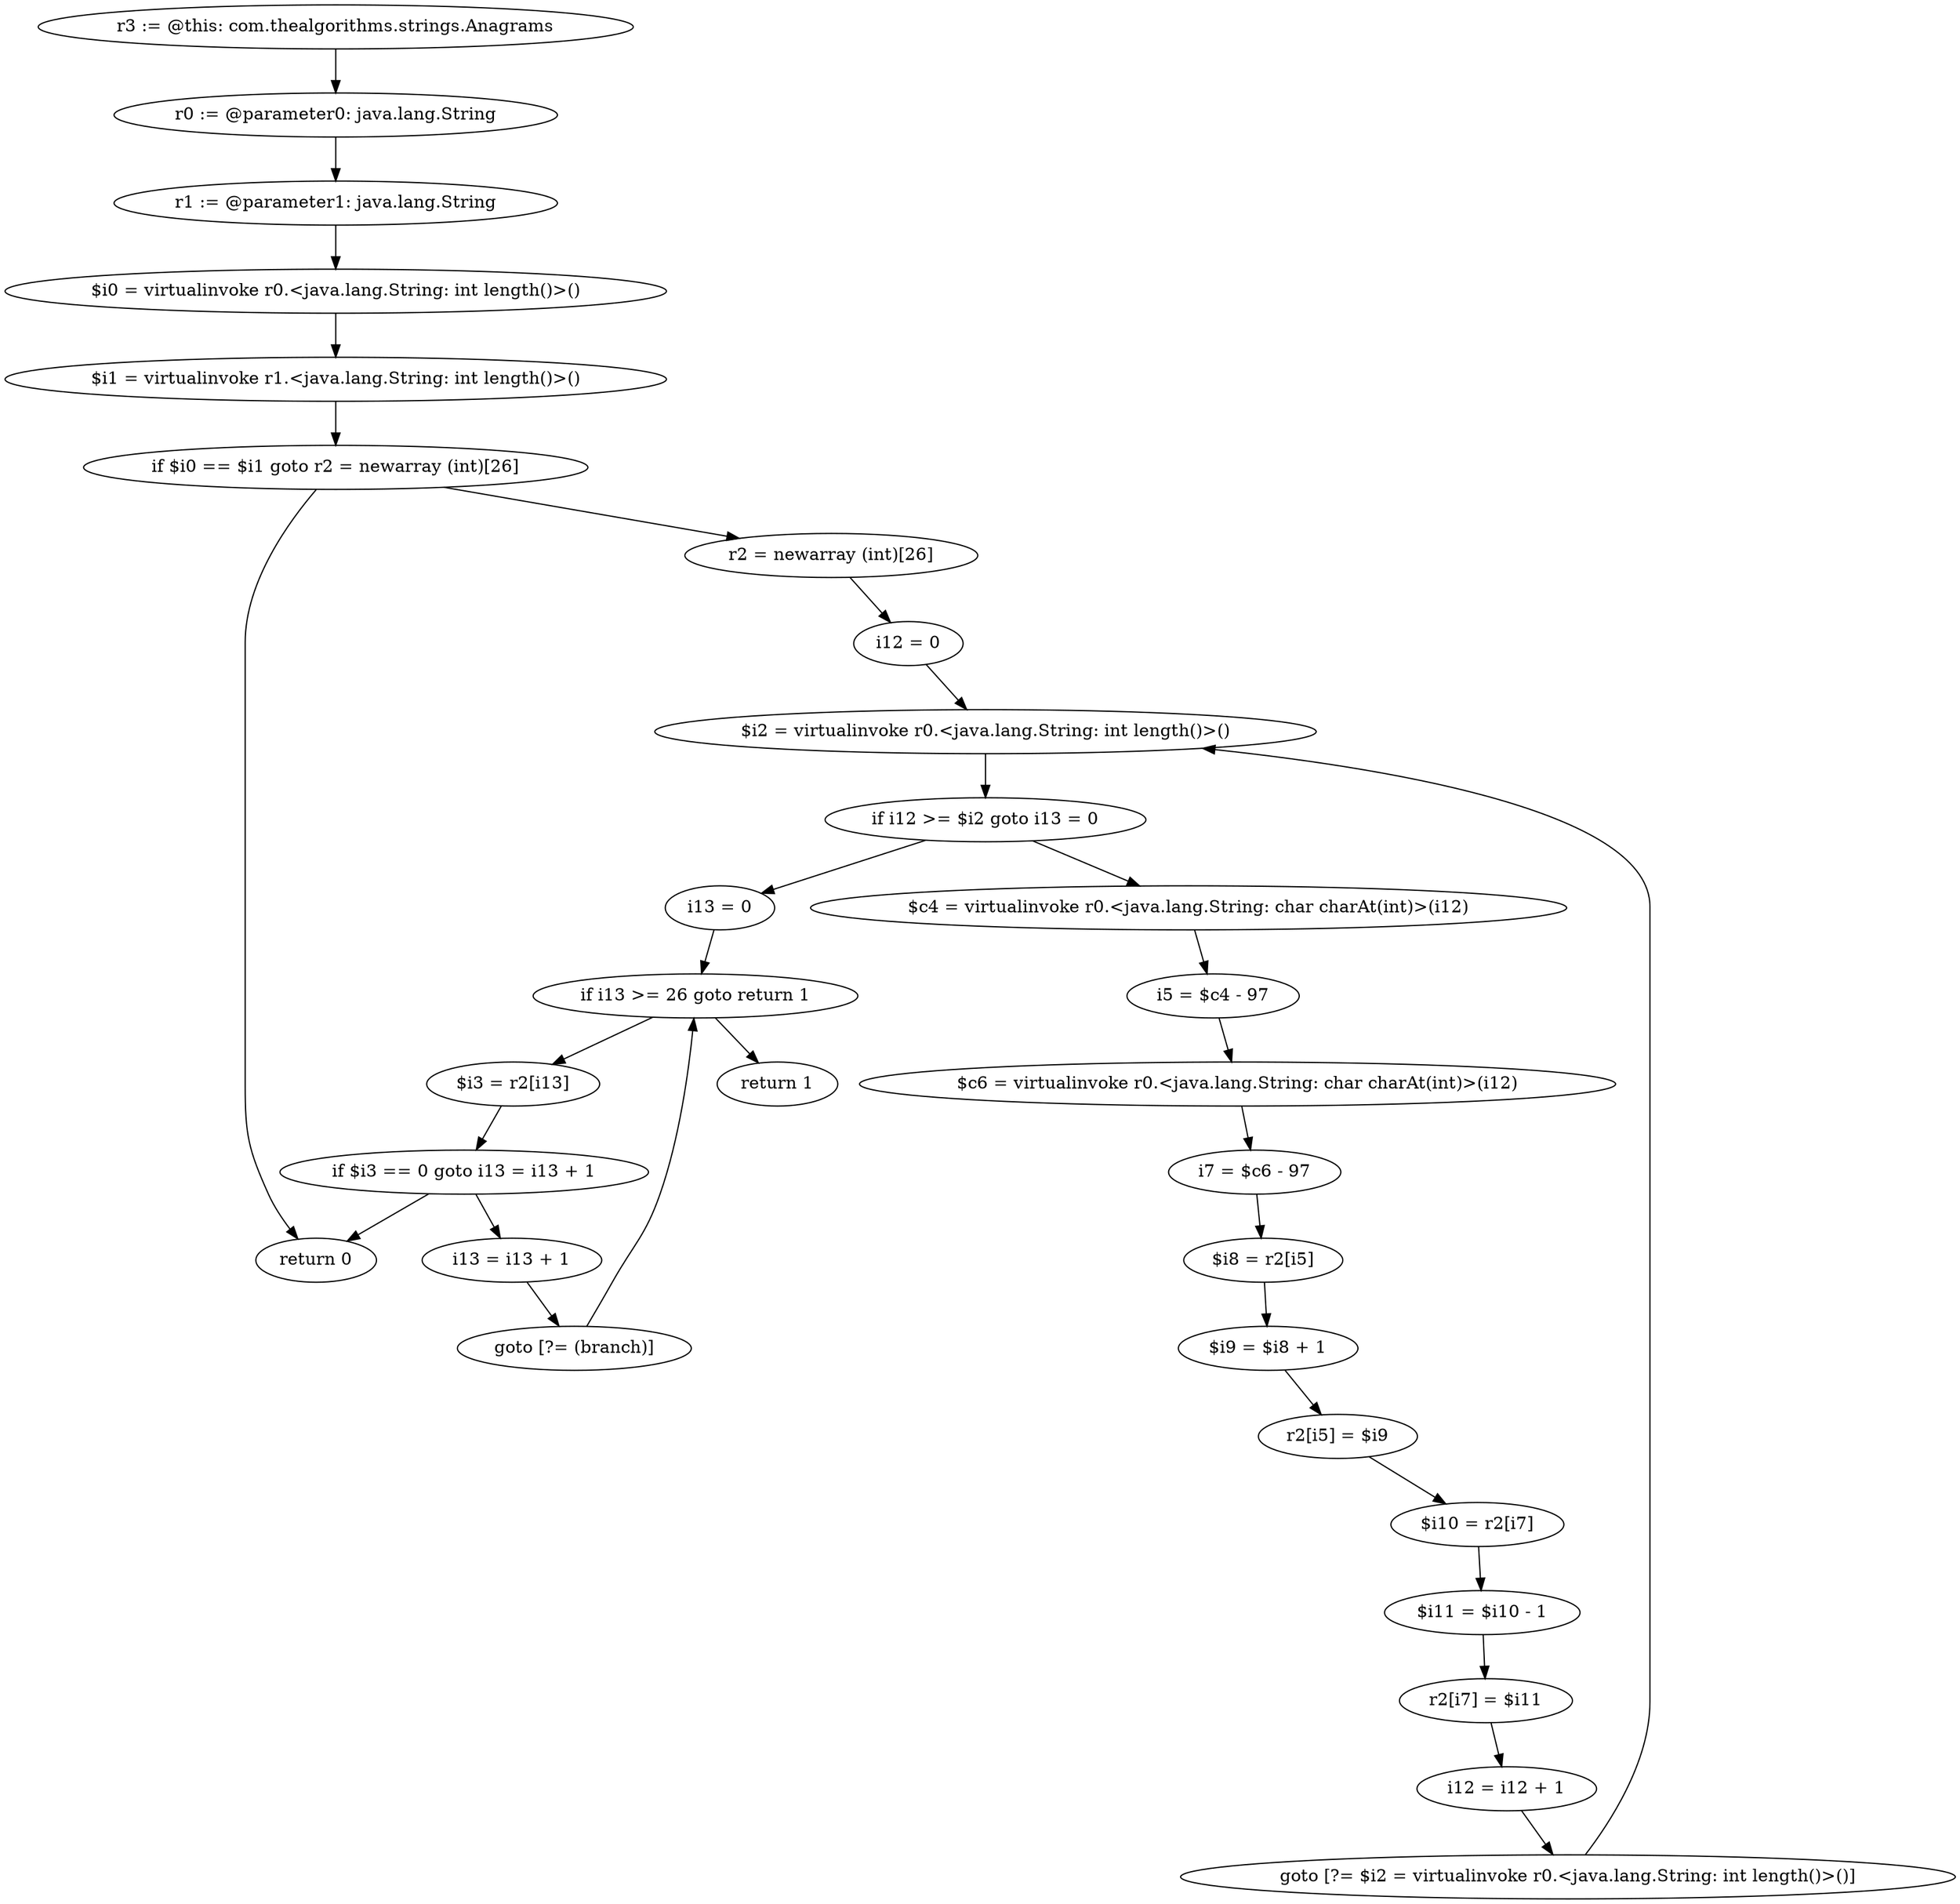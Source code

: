 digraph "unitGraph" {
    "r3 := @this: com.thealgorithms.strings.Anagrams"
    "r0 := @parameter0: java.lang.String"
    "r1 := @parameter1: java.lang.String"
    "$i0 = virtualinvoke r0.<java.lang.String: int length()>()"
    "$i1 = virtualinvoke r1.<java.lang.String: int length()>()"
    "if $i0 == $i1 goto r2 = newarray (int)[26]"
    "return 0"
    "r2 = newarray (int)[26]"
    "i12 = 0"
    "$i2 = virtualinvoke r0.<java.lang.String: int length()>()"
    "if i12 >= $i2 goto i13 = 0"
    "$c4 = virtualinvoke r0.<java.lang.String: char charAt(int)>(i12)"
    "i5 = $c4 - 97"
    "$c6 = virtualinvoke r0.<java.lang.String: char charAt(int)>(i12)"
    "i7 = $c6 - 97"
    "$i8 = r2[i5]"
    "$i9 = $i8 + 1"
    "r2[i5] = $i9"
    "$i10 = r2[i7]"
    "$i11 = $i10 - 1"
    "r2[i7] = $i11"
    "i12 = i12 + 1"
    "goto [?= $i2 = virtualinvoke r0.<java.lang.String: int length()>()]"
    "i13 = 0"
    "if i13 >= 26 goto return 1"
    "$i3 = r2[i13]"
    "if $i3 == 0 goto i13 = i13 + 1"
    "i13 = i13 + 1"
    "goto [?= (branch)]"
    "return 1"
    "r3 := @this: com.thealgorithms.strings.Anagrams"->"r0 := @parameter0: java.lang.String";
    "r0 := @parameter0: java.lang.String"->"r1 := @parameter1: java.lang.String";
    "r1 := @parameter1: java.lang.String"->"$i0 = virtualinvoke r0.<java.lang.String: int length()>()";
    "$i0 = virtualinvoke r0.<java.lang.String: int length()>()"->"$i1 = virtualinvoke r1.<java.lang.String: int length()>()";
    "$i1 = virtualinvoke r1.<java.lang.String: int length()>()"->"if $i0 == $i1 goto r2 = newarray (int)[26]";
    "if $i0 == $i1 goto r2 = newarray (int)[26]"->"return 0";
    "if $i0 == $i1 goto r2 = newarray (int)[26]"->"r2 = newarray (int)[26]";
    "r2 = newarray (int)[26]"->"i12 = 0";
    "i12 = 0"->"$i2 = virtualinvoke r0.<java.lang.String: int length()>()";
    "$i2 = virtualinvoke r0.<java.lang.String: int length()>()"->"if i12 >= $i2 goto i13 = 0";
    "if i12 >= $i2 goto i13 = 0"->"$c4 = virtualinvoke r0.<java.lang.String: char charAt(int)>(i12)";
    "if i12 >= $i2 goto i13 = 0"->"i13 = 0";
    "$c4 = virtualinvoke r0.<java.lang.String: char charAt(int)>(i12)"->"i5 = $c4 - 97";
    "i5 = $c4 - 97"->"$c6 = virtualinvoke r0.<java.lang.String: char charAt(int)>(i12)";
    "$c6 = virtualinvoke r0.<java.lang.String: char charAt(int)>(i12)"->"i7 = $c6 - 97";
    "i7 = $c6 - 97"->"$i8 = r2[i5]";
    "$i8 = r2[i5]"->"$i9 = $i8 + 1";
    "$i9 = $i8 + 1"->"r2[i5] = $i9";
    "r2[i5] = $i9"->"$i10 = r2[i7]";
    "$i10 = r2[i7]"->"$i11 = $i10 - 1";
    "$i11 = $i10 - 1"->"r2[i7] = $i11";
    "r2[i7] = $i11"->"i12 = i12 + 1";
    "i12 = i12 + 1"->"goto [?= $i2 = virtualinvoke r0.<java.lang.String: int length()>()]";
    "goto [?= $i2 = virtualinvoke r0.<java.lang.String: int length()>()]"->"$i2 = virtualinvoke r0.<java.lang.String: int length()>()";
    "i13 = 0"->"if i13 >= 26 goto return 1";
    "if i13 >= 26 goto return 1"->"$i3 = r2[i13]";
    "if i13 >= 26 goto return 1"->"return 1";
    "$i3 = r2[i13]"->"if $i3 == 0 goto i13 = i13 + 1";
    "if $i3 == 0 goto i13 = i13 + 1"->"return 0";
    "if $i3 == 0 goto i13 = i13 + 1"->"i13 = i13 + 1";
    "i13 = i13 + 1"->"goto [?= (branch)]";
    "goto [?= (branch)]"->"if i13 >= 26 goto return 1";
}
